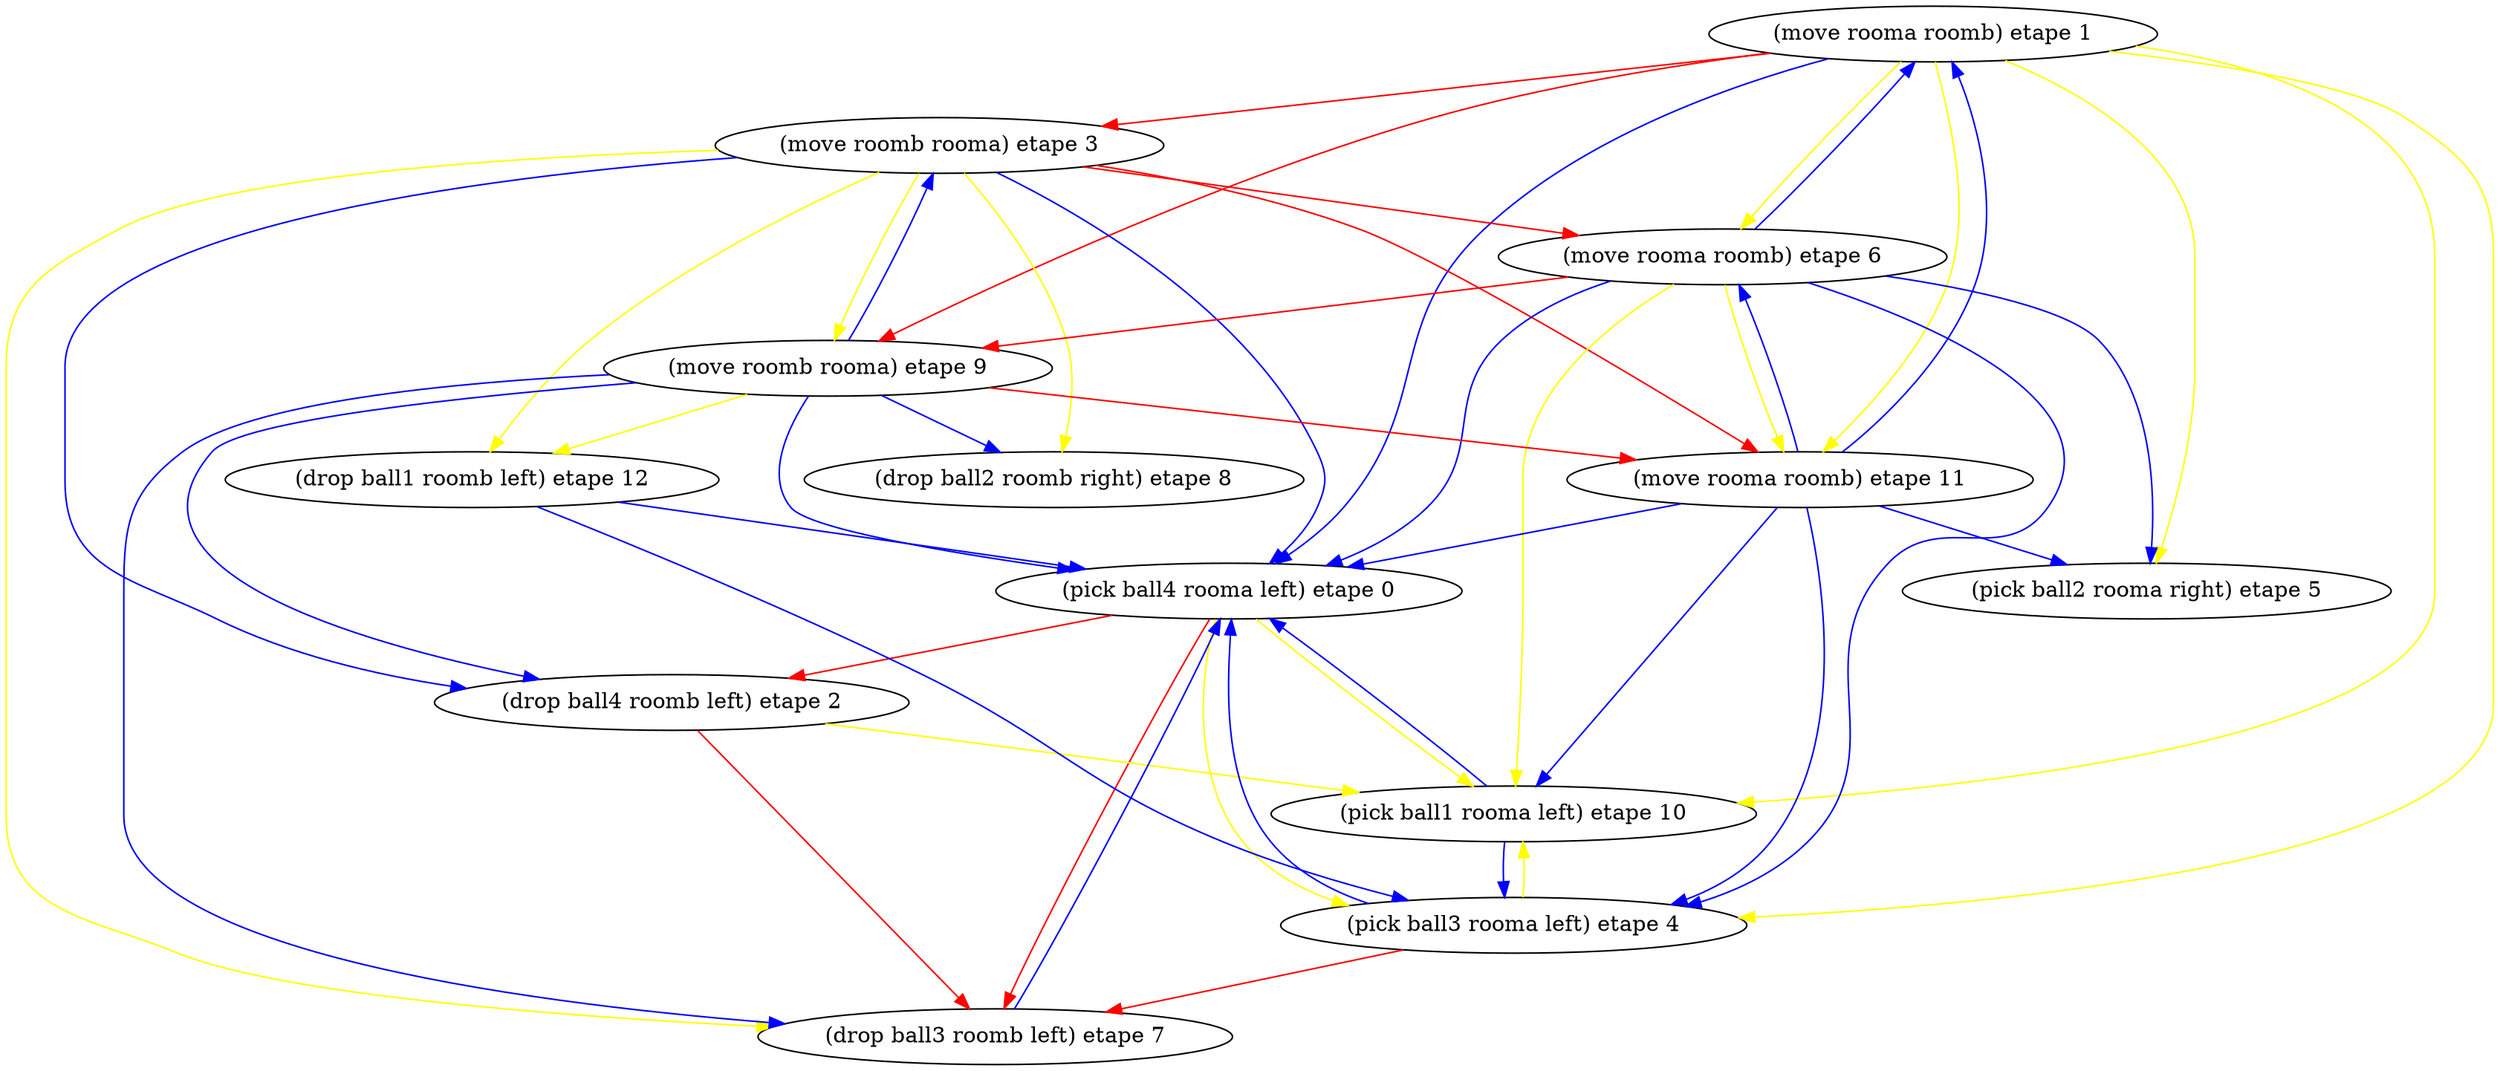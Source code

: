 digraph D { 
edge [color=red];
"(pick ball4 rooma left) etape 0" -> "(drop ball4 roomb left) etape 2";
edge [color=yellow];
"(pick ball4 rooma left) etape 0" -> "(pick ball3 rooma left) etape 4";
edge [color=red];
"(pick ball4 rooma left) etape 0" -> "(drop ball3 roomb left) etape 7";
edge [color=yellow];
"(pick ball4 rooma left) etape 0" -> "(pick ball1 rooma left) etape 10";
edge [color=blue];
"(move rooma roomb) etape 1" -> "(pick ball4 rooma left) etape 0";
edge [color=red];
"(move rooma roomb) etape 1" -> "(move roomb rooma) etape 3";
edge [color=yellow];
"(move rooma roomb) etape 1" -> "(pick ball3 rooma left) etape 4";
edge [color=yellow];
"(move rooma roomb) etape 1" -> "(pick ball2 rooma right) etape 5";
edge [color=yellow];
"(move rooma roomb) etape 1" -> "(move rooma roomb) etape 6";
edge [color=red];
"(move rooma roomb) etape 1" -> "(move roomb rooma) etape 9";
edge [color=yellow];
"(move rooma roomb) etape 1" -> "(pick ball1 rooma left) etape 10";
edge [color=yellow];
"(move rooma roomb) etape 1" -> "(move rooma roomb) etape 11";
edge [color=red];
"(drop ball4 roomb left) etape 2" -> "(drop ball3 roomb left) etape 7";
edge [color=yellow];
"(drop ball4 roomb left) etape 2" -> "(pick ball1 rooma left) etape 10";
edge [color=blue];
"(move roomb rooma) etape 3" -> "(pick ball4 rooma left) etape 0";
edge [color=blue];
"(move roomb rooma) etape 3" -> "(drop ball4 roomb left) etape 2";
edge [color=red];
"(move roomb rooma) etape 3" -> "(move rooma roomb) etape 6";
edge [color=yellow];
"(move roomb rooma) etape 3" -> "(drop ball3 roomb left) etape 7";
edge [color=yellow];
"(move roomb rooma) etape 3" -> "(drop ball2 roomb right) etape 8";
edge [color=yellow];
"(move roomb rooma) etape 3" -> "(move roomb rooma) etape 9";
edge [color=red];
"(move roomb rooma) etape 3" -> "(move rooma roomb) etape 11";
edge [color=yellow];
"(move roomb rooma) etape 3" -> "(drop ball1 roomb left) etape 12";
edge [color=blue];
"(pick ball3 rooma left) etape 4" -> "(pick ball4 rooma left) etape 0";
edge [color=red];
"(pick ball3 rooma left) etape 4" -> "(drop ball3 roomb left) etape 7";
edge [color=yellow];
"(pick ball3 rooma left) etape 4" -> "(pick ball1 rooma left) etape 10";
edge [color=blue];
"(move rooma roomb) etape 6" -> "(pick ball4 rooma left) etape 0";
edge [color=blue];
"(move rooma roomb) etape 6" -> "(move rooma roomb) etape 1";
edge [color=blue];
"(move rooma roomb) etape 6" -> "(pick ball3 rooma left) etape 4";
edge [color=blue];
"(move rooma roomb) etape 6" -> "(pick ball2 rooma right) etape 5";
edge [color=red];
"(move rooma roomb) etape 6" -> "(move roomb rooma) etape 9";
edge [color=yellow];
"(move rooma roomb) etape 6" -> "(pick ball1 rooma left) etape 10";
edge [color=yellow];
"(move rooma roomb) etape 6" -> "(move rooma roomb) etape 11";
edge [color=blue];
"(drop ball3 roomb left) etape 7" -> "(pick ball4 rooma left) etape 0";
edge [color=blue];
"(move roomb rooma) etape 9" -> "(pick ball4 rooma left) etape 0";
edge [color=blue];
"(move roomb rooma) etape 9" -> "(drop ball4 roomb left) etape 2";
edge [color=blue];
"(move roomb rooma) etape 9" -> "(move roomb rooma) etape 3";
edge [color=blue];
"(move roomb rooma) etape 9" -> "(drop ball3 roomb left) etape 7";
edge [color=blue];
"(move roomb rooma) etape 9" -> "(drop ball2 roomb right) etape 8";
edge [color=red];
"(move roomb rooma) etape 9" -> "(move rooma roomb) etape 11";
edge [color=yellow];
"(move roomb rooma) etape 9" -> "(drop ball1 roomb left) etape 12";
edge [color=blue];
"(pick ball1 rooma left) etape 10" -> "(pick ball4 rooma left) etape 0";
edge [color=blue];
"(pick ball1 rooma left) etape 10" -> "(pick ball3 rooma left) etape 4";
edge [color=blue];
"(move rooma roomb) etape 11" -> "(pick ball4 rooma left) etape 0";
edge [color=blue];
"(move rooma roomb) etape 11" -> "(move rooma roomb) etape 1";
edge [color=blue];
"(move rooma roomb) etape 11" -> "(pick ball3 rooma left) etape 4";
edge [color=blue];
"(move rooma roomb) etape 11" -> "(pick ball2 rooma right) etape 5";
edge [color=blue];
"(move rooma roomb) etape 11" -> "(move rooma roomb) etape 6";
edge [color=blue];
"(move rooma roomb) etape 11" -> "(pick ball1 rooma left) etape 10";
edge [color=blue];
"(drop ball1 roomb left) etape 12" -> "(pick ball4 rooma left) etape 0";
edge [color=blue];
"(drop ball1 roomb left) etape 12" -> "(pick ball3 rooma left) etape 4";
} 